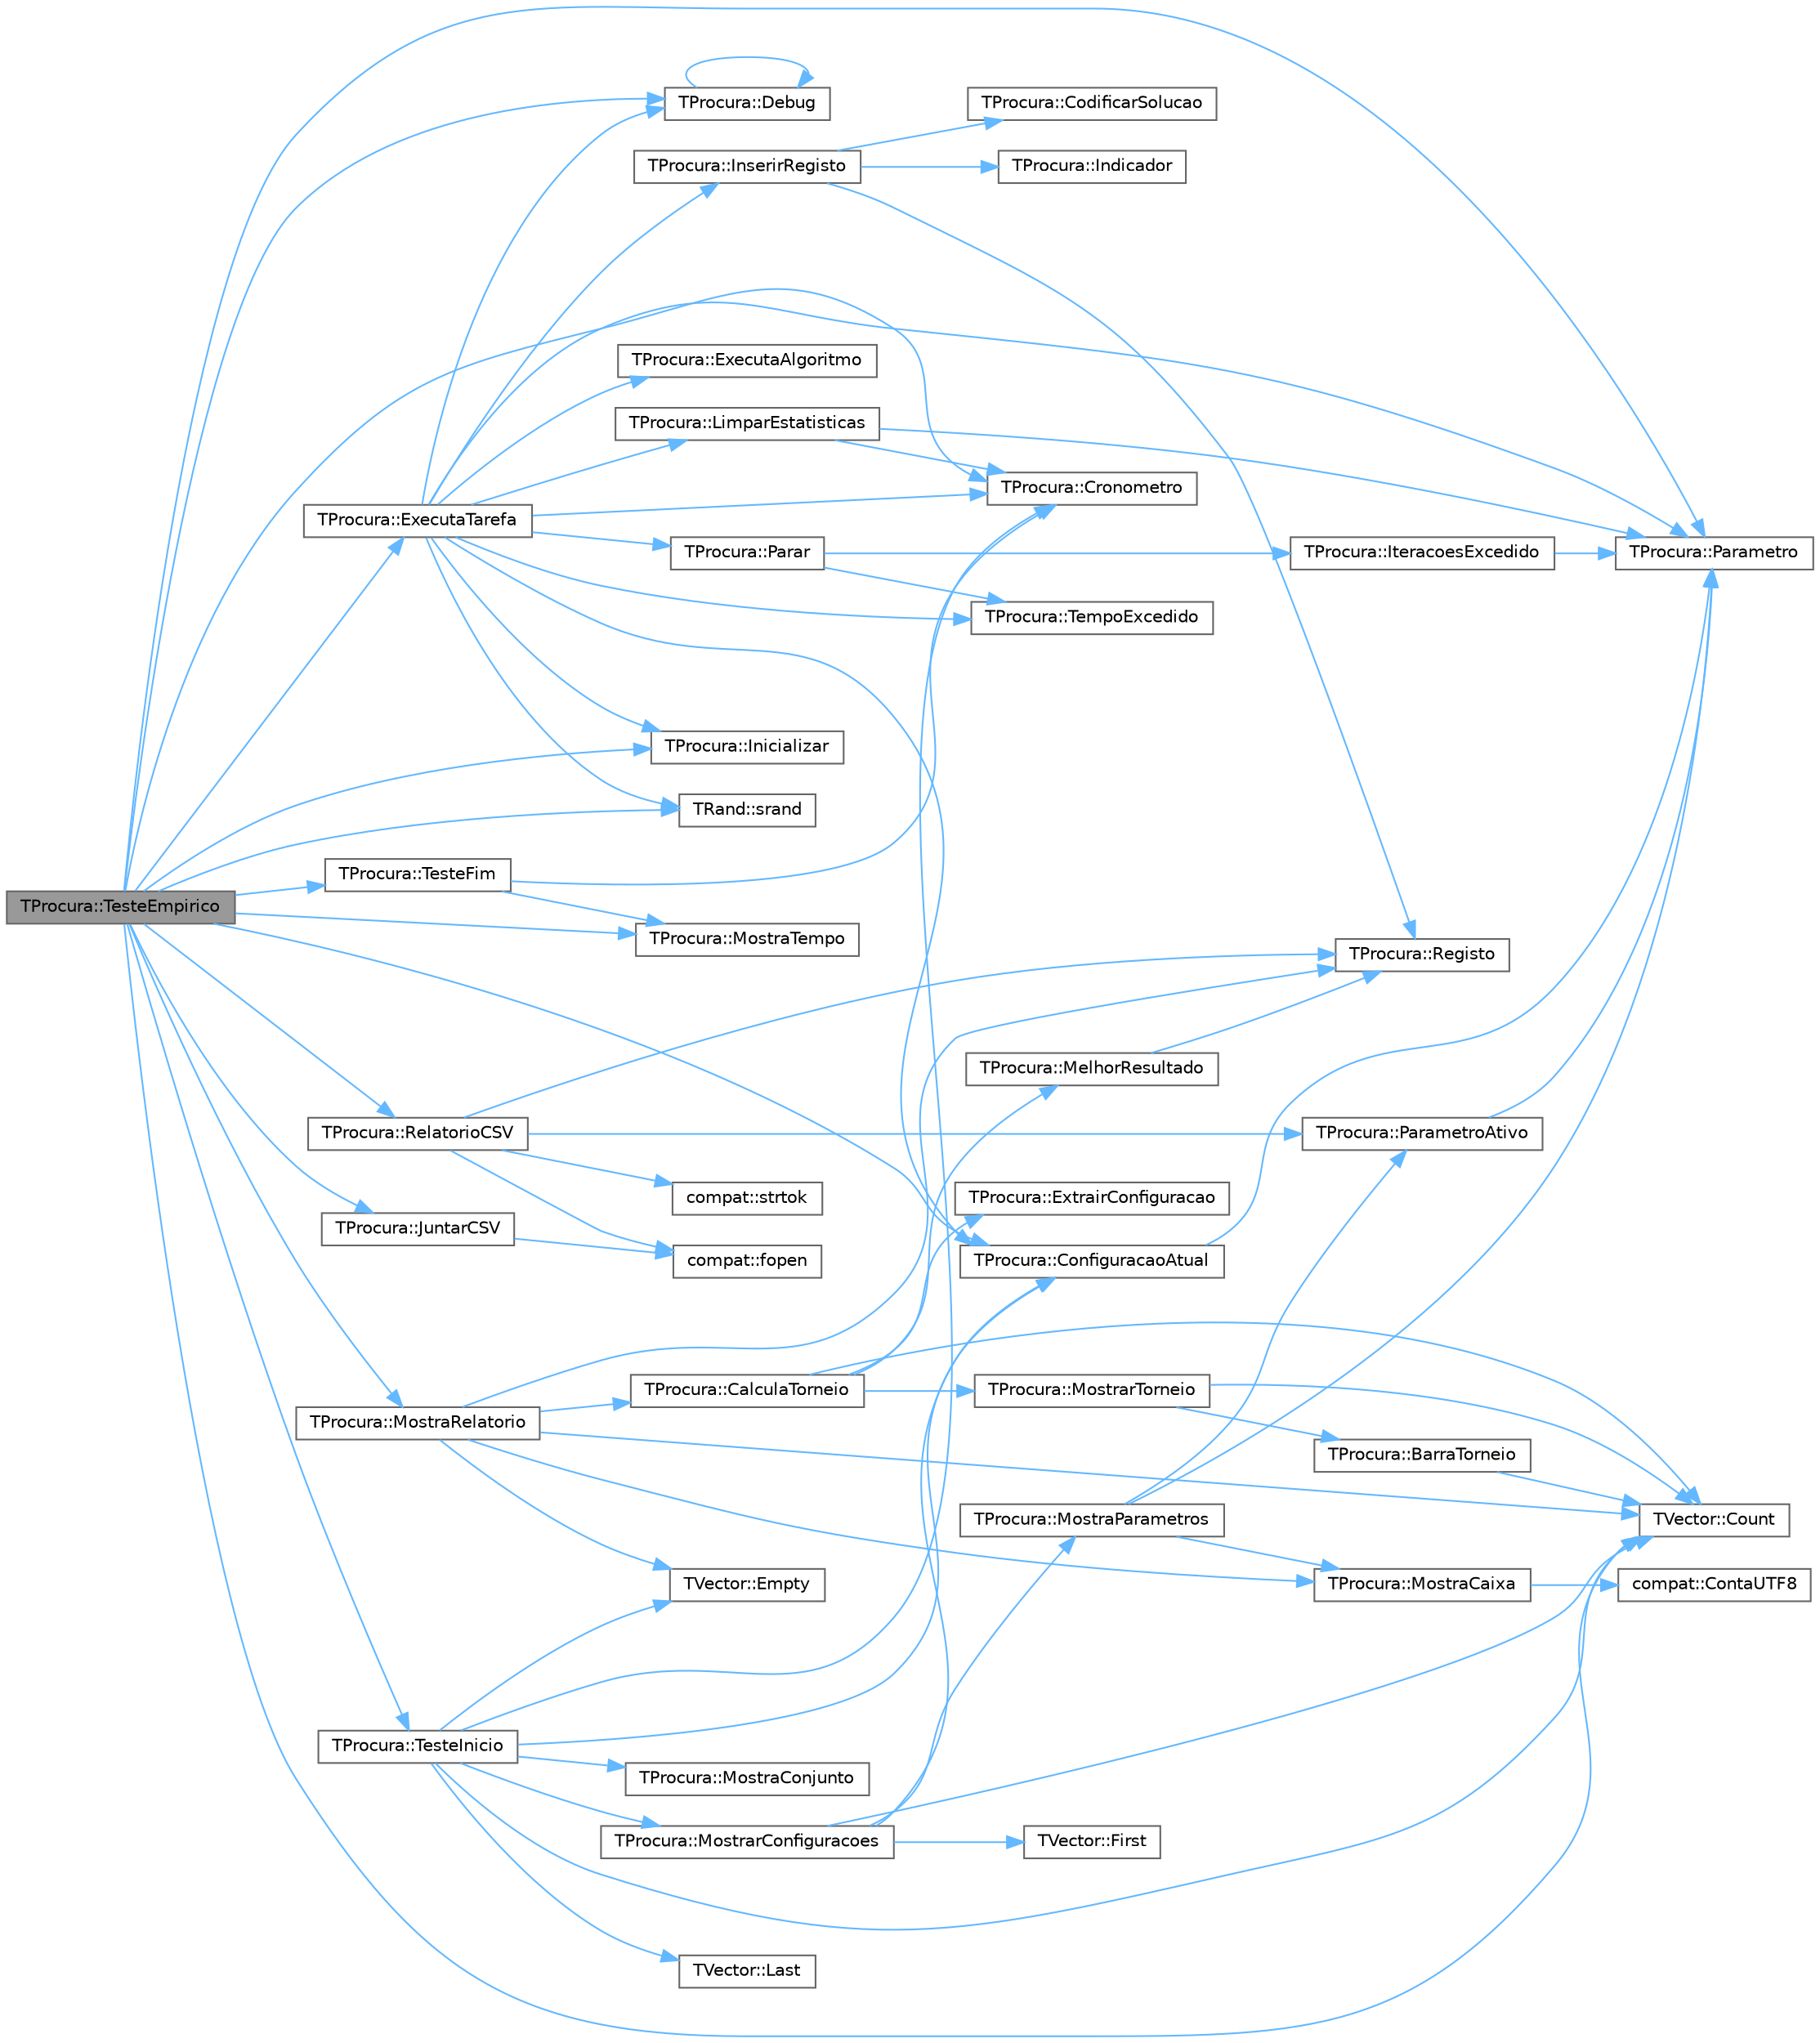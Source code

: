 digraph "TProcura::TesteEmpirico"
{
 // LATEX_PDF_SIZE
  bgcolor="transparent";
  edge [fontname=Helvetica,fontsize=10,labelfontname=Helvetica,labelfontsize=10];
  node [fontname=Helvetica,fontsize=10,shape=box,height=0.2,width=0.4];
  rankdir="LR";
  Node1 [id="Node000001",label="TProcura::TesteEmpirico",height=0.2,width=0.4,color="gray40", fillcolor="grey60", style="filled", fontcolor="black",tooltip="Executa testes empíricos, em todas as configurações guardadas, nas instâncias selecionadas."];
  Node1 -> Node2 [id="edge1_Node000001_Node000002",color="steelblue1",style="solid",tooltip=" "];
  Node2 [id="Node000002",label="TProcura::ConfiguracaoAtual",height=0.2,width=0.4,color="grey40", fillcolor="white", style="filled",URL="$classTProcura.html#ac1d9f06b12765a02290050af15463186",tooltip="Grava ou lê a configuração atual."];
  Node2 -> Node3 [id="edge2_Node000002_Node000003",color="steelblue1",style="solid",tooltip=" "];
  Node3 [id="Node000003",label="TProcura::Parametro",height=0.2,width=0.4,color="grey40", fillcolor="white", style="filled",URL="$classTProcura.html#a0e9e692f29af8a5d5279a8647c800437",tooltip=" "];
  Node1 -> Node4 [id="edge3_Node000001_Node000004",color="steelblue1",style="solid",tooltip=" "];
  Node4 [id="Node000004",label="TVector::Count",height=0.2,width=0.4,color="grey40", fillcolor="white", style="filled",URL="$classTVector.html#ac3c744d84543ca6e32859eb7dfccfeef",tooltip=" "];
  Node1 -> Node5 [id="edge4_Node000001_Node000005",color="steelblue1",style="solid",tooltip=" "];
  Node5 [id="Node000005",label="TProcura::Cronometro",height=0.2,width=0.4,color="grey40", fillcolor="white", style="filled",URL="$classTProcura.html#adb09aa964fe750da7a383318cd0f48a0",tooltip="retorna o tempo em segundos desde que o cronómetro foi inicializado"];
  Node1 -> Node6 [id="edge5_Node000001_Node000006",color="steelblue1",style="solid",tooltip=" "];
  Node6 [id="Node000006",label="TProcura::Debug",height=0.2,width=0.4,color="grey40", fillcolor="white", style="filled",URL="$classTProcura.html#a0c5676c1b54ab6bdc1045b98aeafe456",tooltip="Mostra o estado no ecrã, para debug."];
  Node6 -> Node6 [id="edge6_Node000006_Node000006",color="steelblue1",style="solid",tooltip=" "];
  Node1 -> Node7 [id="edge7_Node000001_Node000007",color="steelblue1",style="solid",tooltip=" "];
  Node7 [id="Node000007",label="TProcura::ExecutaTarefa",height=0.2,width=0.4,color="grey40", fillcolor="white", style="filled",URL="$classTProcura.html#a2c3c5fdff8277b04a219156dec0f068b",tooltip="Executa uma tarefa num teste empírico."];
  Node7 -> Node2 [id="edge8_Node000007_Node000002",color="steelblue1",style="solid",tooltip=" "];
  Node7 -> Node5 [id="edge9_Node000007_Node000005",color="steelblue1",style="solid",tooltip=" "];
  Node7 -> Node6 [id="edge10_Node000007_Node000006",color="steelblue1",style="solid",tooltip=" "];
  Node7 -> Node8 [id="edge11_Node000007_Node000008",color="steelblue1",style="solid",tooltip=" "];
  Node8 [id="Node000008",label="TProcura::ExecutaAlgoritmo",height=0.2,width=0.4,color="grey40", fillcolor="white", style="filled",URL="$classTProcura.html#a1297806db02da2a44794883a6f427965",tooltip="Executa o algoritmo com os parametros atuais."];
  Node7 -> Node9 [id="edge12_Node000007_Node000009",color="steelblue1",style="solid",tooltip=" "];
  Node9 [id="Node000009",label="TProcura::Inicializar",height=0.2,width=0.4,color="grey40", fillcolor="white", style="filled",URL="$classTProcura.html#a1af0e64ed79d99972d8d48fadf839f43",tooltip="Coloca o objecto no estado inicial da procura."];
  Node7 -> Node10 [id="edge13_Node000007_Node000010",color="steelblue1",style="solid",tooltip=" "];
  Node10 [id="Node000010",label="TProcura::InserirRegisto",height=0.2,width=0.4,color="grey40", fillcolor="white", style="filled",URL="$classTProcura.html#acd7a254a5057023a21b9909053c36f24",tooltip="Insere um novo registo de resultados."];
  Node10 -> Node11 [id="edge14_Node000010_Node000011",color="steelblue1",style="solid",tooltip=" "];
  Node11 [id="Node000011",label="TProcura::CodificarSolucao",height=0.2,width=0.4,color="grey40", fillcolor="white", style="filled",URL="$classTProcura.html#ac772df9c7bcd3c5bb20f17c783ec3155",tooltip="retorna um vetor de inteiros com a codificação da solução (esta codificação será adicionada aos indic..."];
  Node10 -> Node12 [id="edge15_Node000010_Node000012",color="steelblue1",style="solid",tooltip=" "];
  Node12 [id="Node000012",label="TProcura::Indicador",height=0.2,width=0.4,color="grey40", fillcolor="white", style="filled",URL="$classTProcura.html#a39f8ec3e0c97c7bc1bcd45e685168da2",tooltip="Retorna um indicador, após a execução do algoritmo."];
  Node10 -> Node13 [id="edge16_Node000010_Node000013",color="steelblue1",style="solid",tooltip=" "];
  Node13 [id="Node000013",label="TProcura::Registo",height=0.2,width=0.4,color="grey40", fillcolor="white", style="filled",URL="$classTProcura.html#ae7fda59c4090bfd47b63d2d227122b77",tooltip="Procura um registo com determinado id."];
  Node7 -> Node14 [id="edge17_Node000007_Node000014",color="steelblue1",style="solid",tooltip=" "];
  Node14 [id="Node000014",label="TProcura::LimparEstatisticas",height=0.2,width=0.4,color="grey40", fillcolor="white", style="filled",URL="$classTProcura.html#ae82e7be02923531e7ead26b1b25cec0f",tooltip="Chapar antes da execução do algoritmo. Limpa valores estatísticos, e fixa o instante limite de tempo ..."];
  Node14 -> Node5 [id="edge18_Node000014_Node000005",color="steelblue1",style="solid",tooltip=" "];
  Node14 -> Node3 [id="edge19_Node000014_Node000003",color="steelblue1",style="solid",tooltip=" "];
  Node7 -> Node3 [id="edge20_Node000007_Node000003",color="steelblue1",style="solid",tooltip=" "];
  Node7 -> Node15 [id="edge21_Node000007_Node000015",color="steelblue1",style="solid",tooltip=" "];
  Node15 [id="Node000015",label="TProcura::Parar",height=0.2,width=0.4,color="grey40", fillcolor="white", style="filled",URL="$classTProcura.html#a7952e187e1b0ae0ca52edab157223179",tooltip="Verifica se a procura deve ser interrompida."];
  Node15 -> Node16 [id="edge22_Node000015_Node000016",color="steelblue1",style="solid",tooltip=" "];
  Node16 [id="Node000016",label="TProcura::IteracoesExcedido",height=0.2,width=0.4,color="grey40", fillcolor="white", style="filled",URL="$classTProcura.html#a73463e33b889e6053ee32220e0514a2c",tooltip=" "];
  Node16 -> Node3 [id="edge23_Node000016_Node000003",color="steelblue1",style="solid",tooltip=" "];
  Node15 -> Node17 [id="edge24_Node000015_Node000017",color="steelblue1",style="solid",tooltip=" "];
  Node17 [id="Node000017",label="TProcura::TempoExcedido",height=0.2,width=0.4,color="grey40", fillcolor="white", style="filled",URL="$classTProcura.html#afa3015ac104b603930d3f60a34c09fff",tooltip=" "];
  Node7 -> Node18 [id="edge25_Node000007_Node000018",color="steelblue1",style="solid",tooltip=" "];
  Node18 [id="Node000018",label="TRand::srand",height=0.2,width=0.4,color="grey40", fillcolor="white", style="filled",URL="$namespaceTRand.html#ad0b319d6f58ab6820b001b4e3d3ae245",tooltip="Inicializa a semente da geração pseudo-aleatória."];
  Node7 -> Node17 [id="edge26_Node000007_Node000017",color="steelblue1",style="solid",tooltip=" "];
  Node1 -> Node9 [id="edge27_Node000001_Node000009",color="steelblue1",style="solid",tooltip=" "];
  Node1 -> Node19 [id="edge28_Node000001_Node000019",color="steelblue1",style="solid",tooltip=" "];
  Node19 [id="Node000019",label="TProcura::JuntarCSV",height=0.2,width=0.4,color="grey40", fillcolor="white", style="filled",URL="$classTProcura.html#aa47aff45144b528adaecdb654c498844",tooltip="Juntar ficheiros CSV gerados por diferentes processos MPI em um único ficheiro."];
  Node19 -> Node20 [id="edge29_Node000019_Node000020",color="steelblue1",style="solid",tooltip=" "];
  Node20 [id="Node000020",label="compat::fopen",height=0.2,width=0.4,color="grey40", fillcolor="white", style="filled",URL="$namespacecompat.html#a00b22acc72899dbcb64f43ad8ec8b41d",tooltip=" "];
  Node1 -> Node21 [id="edge30_Node000001_Node000021",color="steelblue1",style="solid",tooltip=" "];
  Node21 [id="Node000021",label="TProcura::MostraRelatorio",height=0.2,width=0.4,color="grey40", fillcolor="white", style="filled",URL="$classTProcura.html#a8efec796677c8e25ad8bdb56a1082e2d",tooltip="Mostra um relatório dos resultados."];
  Node21 -> Node22 [id="edge31_Node000021_Node000022",color="steelblue1",style="solid",tooltip=" "];
  Node22 [id="Node000022",label="TProcura::CalculaTorneio",height=0.2,width=0.4,color="grey40", fillcolor="white", style="filled",URL="$classTProcura.html#ac1beda871dff742fdb49ae150cda24e3",tooltip="Calcula o torneio entre várias configurações."];
  Node22 -> Node4 [id="edge32_Node000022_Node000004",color="steelblue1",style="solid",tooltip=" "];
  Node22 -> Node23 [id="edge33_Node000022_Node000023",color="steelblue1",style="solid",tooltip=" "];
  Node23 [id="Node000023",label="TProcura::ExtrairConfiguracao",height=0.2,width=0.4,color="grey40", fillcolor="white", style="filled",URL="$classTProcura.html#a5482b1df9bee3bc7da96ff11ee905c0f",tooltip="Extrai resultados de uma determinada configuração."];
  Node22 -> Node24 [id="edge34_Node000022_Node000024",color="steelblue1",style="solid",tooltip=" "];
  Node24 [id="Node000024",label="TProcura::MelhorResultado",height=0.2,width=0.4,color="grey40", fillcolor="white", style="filled",URL="$classTProcura.html#abd92370cf06d23e878f9426aed34e39c",tooltip="Compara dois resultados para determinar o melhor."];
  Node24 -> Node13 [id="edge35_Node000024_Node000013",color="steelblue1",style="solid",tooltip=" "];
  Node22 -> Node25 [id="edge36_Node000022_Node000025",color="steelblue1",style="solid",tooltip=" "];
  Node25 [id="Node000025",label="TProcura::MostrarTorneio",height=0.2,width=0.4,color="grey40", fillcolor="white", style="filled",URL="$classTProcura.html#a325f6cfdb9d0ee31cdecc72e738b144a",tooltip="Mostra os resultados do torneio."];
  Node25 -> Node26 [id="edge37_Node000025_Node000026",color="steelblue1",style="solid",tooltip=" "];
  Node26 [id="Node000026",label="TProcura::BarraTorneio",height=0.2,width=0.4,color="grey40", fillcolor="white", style="filled",URL="$classTProcura.html#a23c3fcc499f1a65d6ef973eb5fc2c094",tooltip="Mostra a barra de progresso ou nomes do torneio."];
  Node26 -> Node4 [id="edge38_Node000026_Node000004",color="steelblue1",style="solid",tooltip=" "];
  Node25 -> Node4 [id="edge39_Node000025_Node000004",color="steelblue1",style="solid",tooltip=" "];
  Node21 -> Node4 [id="edge40_Node000021_Node000004",color="steelblue1",style="solid",tooltip=" "];
  Node21 -> Node27 [id="edge41_Node000021_Node000027",color="steelblue1",style="solid",tooltip=" "];
  Node27 [id="Node000027",label="TVector::Empty",height=0.2,width=0.4,color="grey40", fillcolor="white", style="filled",URL="$classTVector.html#a4f242a23bca606a1d0c8f75115b1fde9",tooltip=" "];
  Node21 -> Node28 [id="edge42_Node000021_Node000028",color="steelblue1",style="solid",tooltip=" "];
  Node28 [id="Node000028",label="TProcura::MostraCaixa",height=0.2,width=0.4,color="grey40", fillcolor="white", style="filled",URL="$classTProcura.html#a3496857ee1a91785fbb6ad45f5e9ddea",tooltip=" "];
  Node28 -> Node29 [id="edge43_Node000028_Node000029",color="steelblue1",style="solid",tooltip=" "];
  Node29 [id="Node000029",label="compat::ContaUTF8",height=0.2,width=0.4,color="grey40", fillcolor="white", style="filled",URL="$namespacecompat.html#a2cc00022a29bc0fc08165228956a10f5",tooltip=" "];
  Node21 -> Node13 [id="edge44_Node000021_Node000013",color="steelblue1",style="solid",tooltip=" "];
  Node1 -> Node30 [id="edge45_Node000001_Node000030",color="steelblue1",style="solid",tooltip=" "];
  Node30 [id="Node000030",label="TProcura::MostraTempo",height=0.2,width=0.4,color="grey40", fillcolor="white", style="filled",URL="$classTProcura.html#a3bfb17b3b826cc2f593f950a227c3049",tooltip="Mostra tempo num formato humano."];
  Node1 -> Node3 [id="edge46_Node000001_Node000003",color="steelblue1",style="solid",tooltip=" "];
  Node1 -> Node31 [id="edge47_Node000001_Node000031",color="steelblue1",style="solid",tooltip=" "];
  Node31 [id="Node000031",label="TProcura::RelatorioCSV",height=0.2,width=0.4,color="grey40", fillcolor="white", style="filled",URL="$classTProcura.html#ab29731e4c9c1d57ccf72740d7d96ec32",tooltip="Gera um relatório CSV com os resultados."];
  Node31 -> Node20 [id="edge48_Node000031_Node000020",color="steelblue1",style="solid",tooltip=" "];
  Node31 -> Node32 [id="edge49_Node000031_Node000032",color="steelblue1",style="solid",tooltip=" "];
  Node32 [id="Node000032",label="TProcura::ParametroAtivo",height=0.2,width=0.4,color="grey40", fillcolor="white", style="filled",URL="$classTProcura.html#a816897a3f52c463e9ba30df3fd41dd6e",tooltip=" "];
  Node32 -> Node3 [id="edge50_Node000032_Node000003",color="steelblue1",style="solid",tooltip=" "];
  Node31 -> Node13 [id="edge51_Node000031_Node000013",color="steelblue1",style="solid",tooltip=" "];
  Node31 -> Node33 [id="edge52_Node000031_Node000033",color="steelblue1",style="solid",tooltip=" "];
  Node33 [id="Node000033",label="compat::strtok",height=0.2,width=0.4,color="grey40", fillcolor="white", style="filled",URL="$namespacecompat.html#a342aea1a38c4383aedcc7fea5e68048a",tooltip=" "];
  Node1 -> Node18 [id="edge53_Node000001_Node000018",color="steelblue1",style="solid",tooltip=" "];
  Node1 -> Node34 [id="edge54_Node000001_Node000034",color="steelblue1",style="solid",tooltip=" "];
  Node34 [id="Node000034",label="TProcura::TesteFim",height=0.2,width=0.4,color="grey40", fillcolor="white", style="filled",URL="$classTProcura.html#aacb98ca4aa5bbc4db469bb5329e58434",tooltip=" "];
  Node34 -> Node5 [id="edge55_Node000034_Node000005",color="steelblue1",style="solid",tooltip=" "];
  Node34 -> Node30 [id="edge56_Node000034_Node000030",color="steelblue1",style="solid",tooltip=" "];
  Node1 -> Node35 [id="edge57_Node000001_Node000035",color="steelblue1",style="solid",tooltip=" "];
  Node35 [id="Node000035",label="TProcura::TesteInicio",height=0.2,width=0.4,color="grey40", fillcolor="white", style="filled",URL="$classTProcura.html#a577697338460038138738e87157166af",tooltip="arranque de teste, auxiliar aos Testes Empíricos"];
  Node35 -> Node2 [id="edge58_Node000035_Node000002",color="steelblue1",style="solid",tooltip=" "];
  Node35 -> Node4 [id="edge59_Node000035_Node000004",color="steelblue1",style="solid",tooltip=" "];
  Node35 -> Node5 [id="edge60_Node000035_Node000005",color="steelblue1",style="solid",tooltip=" "];
  Node35 -> Node27 [id="edge61_Node000035_Node000027",color="steelblue1",style="solid",tooltip=" "];
  Node35 -> Node36 [id="edge62_Node000035_Node000036",color="steelblue1",style="solid",tooltip=" "];
  Node36 [id="Node000036",label="TVector::Last",height=0.2,width=0.4,color="grey40", fillcolor="white", style="filled",URL="$classTVector.html#aa304d639c79ef2842f9951846c6292e3",tooltip=" "];
  Node35 -> Node37 [id="edge63_Node000035_Node000037",color="steelblue1",style="solid",tooltip=" "];
  Node37 [id="Node000037",label="TProcura::MostraConjunto",height=0.2,width=0.4,color="grey40", fillcolor="white", style="filled",URL="$classTProcura.html#afc922372bd66e1124bce8e4c61a593a5",tooltip=" "];
  Node35 -> Node38 [id="edge64_Node000035_Node000038",color="steelblue1",style="solid",tooltip=" "];
  Node38 [id="Node000038",label="TProcura::MostrarConfiguracoes",height=0.2,width=0.4,color="grey40", fillcolor="white", style="filled",URL="$classTProcura.html#a3332047124784be2fc7af575a5f7f8b5",tooltip="Mostra as configurações disponíveis."];
  Node38 -> Node2 [id="edge65_Node000038_Node000002",color="steelblue1",style="solid",tooltip=" "];
  Node38 -> Node4 [id="edge66_Node000038_Node000004",color="steelblue1",style="solid",tooltip=" "];
  Node38 -> Node39 [id="edge67_Node000038_Node000039",color="steelblue1",style="solid",tooltip=" "];
  Node39 [id="Node000039",label="TVector::First",height=0.2,width=0.4,color="grey40", fillcolor="white", style="filled",URL="$classTVector.html#a05f29646493d42f3c77081b6031d70e5",tooltip=" "];
  Node38 -> Node40 [id="edge68_Node000038_Node000040",color="steelblue1",style="solid",tooltip=" "];
  Node40 [id="Node000040",label="TProcura::MostraParametros",height=0.2,width=0.4,color="grey40", fillcolor="white", style="filled",URL="$classTProcura.html#ae7fa07f03b8e5a201e35023ba7724b82",tooltip="Mostra os parâmetros atuais."];
  Node40 -> Node28 [id="edge69_Node000040_Node000028",color="steelblue1",style="solid",tooltip=" "];
  Node40 -> Node3 [id="edge70_Node000040_Node000003",color="steelblue1",style="solid",tooltip=" "];
  Node40 -> Node32 [id="edge71_Node000040_Node000032",color="steelblue1",style="solid",tooltip=" "];
}
